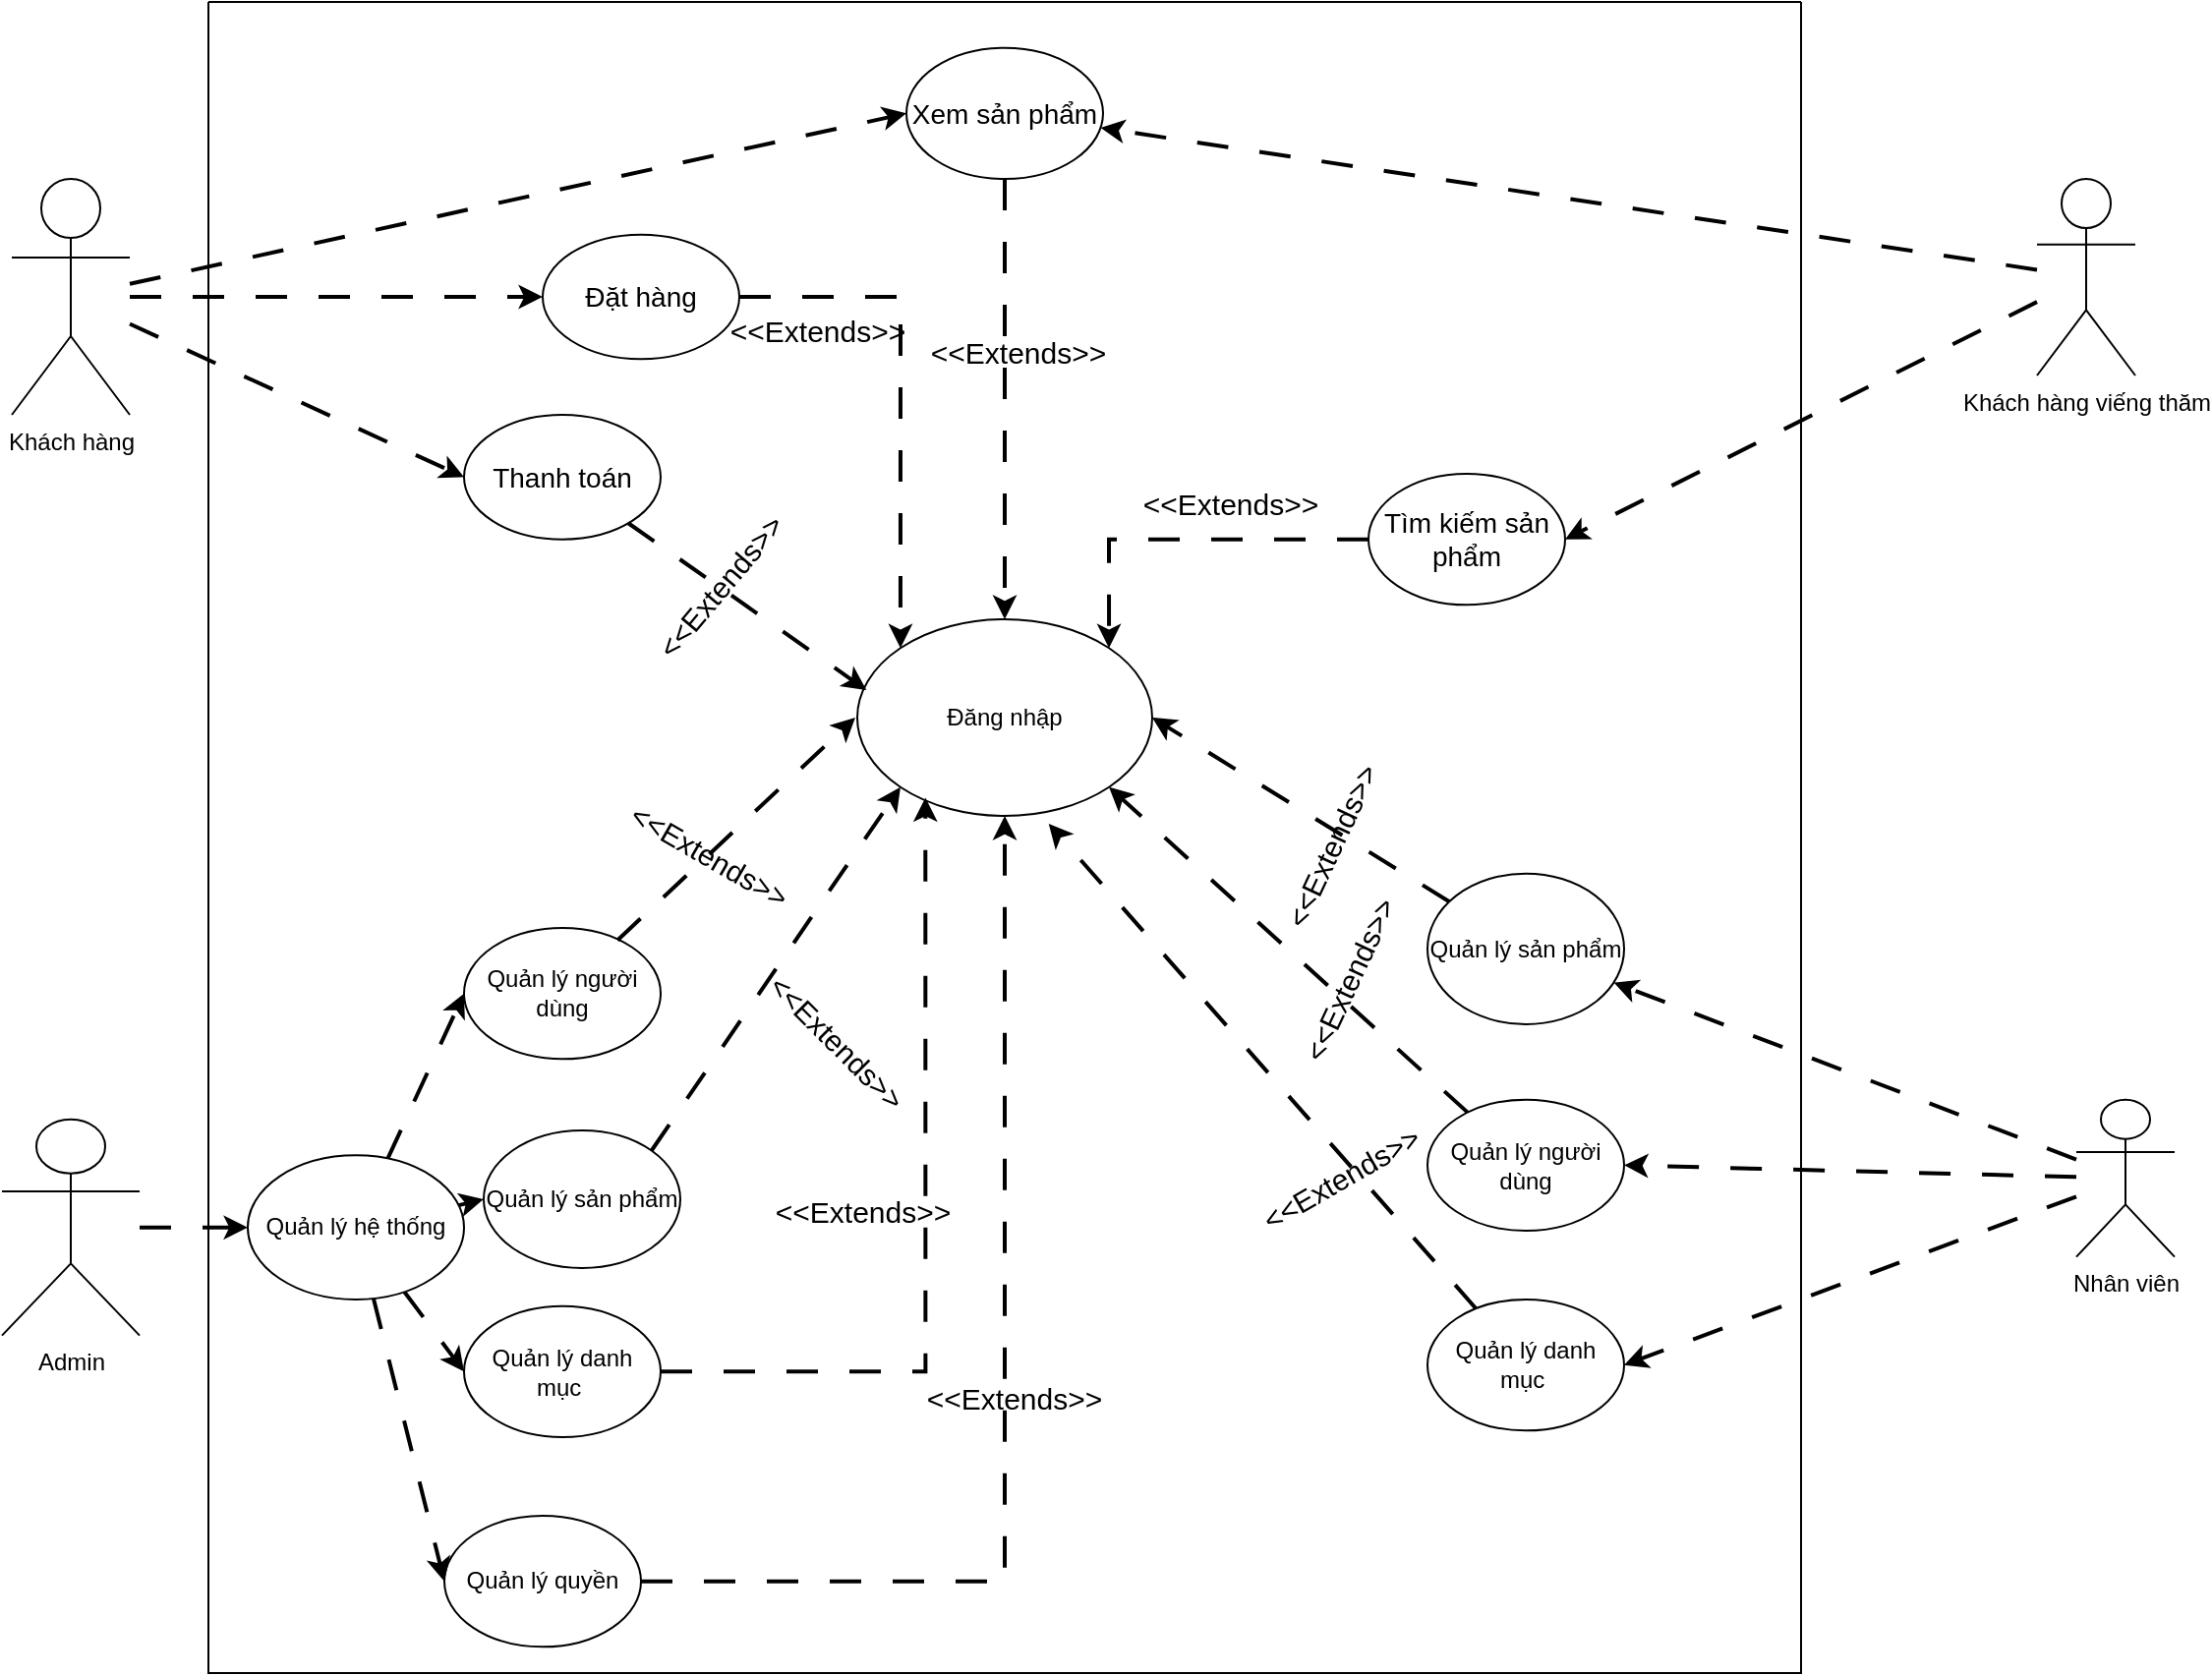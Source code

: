 <mxfile version="26.0.14">
  <diagram name="Trang-1" id="SwO-m5Rw8wf9U1Pacy3l">
    <mxGraphModel dx="1750" dy="928" grid="1" gridSize="10" guides="1" tooltips="1" connect="1" arrows="1" fold="1" page="1" pageScale="1" pageWidth="827" pageHeight="1169" math="0" shadow="0">
      <root>
        <mxCell id="0" />
        <mxCell id="1" parent="0" />
        <mxCell id="01_1tB0qzMDV8nujFLj0-36" style="rounded=0;orthogonalLoop=1;jettySize=auto;html=1;entryX=0;entryY=0.5;entryDx=0;entryDy=0;strokeWidth=2;dashed=1;dashPattern=8 8;" edge="1" parent="1" source="01_1tB0qzMDV8nujFLj0-2" target="01_1tB0qzMDV8nujFLj0-32">
          <mxGeometry relative="1" as="geometry" />
        </mxCell>
        <mxCell id="01_1tB0qzMDV8nujFLj0-2" value="Admin" style="shape=umlActor;verticalLabelPosition=bottom;verticalAlign=top;html=1;outlineConnect=0;" vertex="1" parent="1">
          <mxGeometry x="205" y="648.34" width="70" height="110" as="geometry" />
        </mxCell>
        <mxCell id="01_1tB0qzMDV8nujFLj0-23" style="rounded=0;orthogonalLoop=1;jettySize=auto;html=1;dashed=1;dashPattern=8 8;strokeWidth=2;" edge="1" parent="1" source="01_1tB0qzMDV8nujFLj0-15" target="01_1tB0qzMDV8nujFLj0-17">
          <mxGeometry relative="1" as="geometry" />
        </mxCell>
        <mxCell id="01_1tB0qzMDV8nujFLj0-34" style="rounded=0;orthogonalLoop=1;jettySize=auto;html=1;entryX=1;entryY=0.5;entryDx=0;entryDy=0;dashed=1;dashPattern=8 8;strokeWidth=2;" edge="1" parent="1" source="01_1tB0qzMDV8nujFLj0-15" target="01_1tB0qzMDV8nujFLj0-16">
          <mxGeometry relative="1" as="geometry" />
        </mxCell>
        <mxCell id="01_1tB0qzMDV8nujFLj0-35" style="rounded=0;orthogonalLoop=1;jettySize=auto;html=1;entryX=1;entryY=0.5;entryDx=0;entryDy=0;strokeWidth=2;dashed=1;dashPattern=8 8;" edge="1" parent="1" source="01_1tB0qzMDV8nujFLj0-15" target="01_1tB0qzMDV8nujFLj0-18">
          <mxGeometry relative="1" as="geometry" />
        </mxCell>
        <mxCell id="01_1tB0qzMDV8nujFLj0-15" value="Nhân viên" style="shape=umlActor;verticalLabelPosition=bottom;verticalAlign=top;html=1;outlineConnect=0;" vertex="1" parent="1">
          <mxGeometry x="1260" y="638.34" width="50" height="80" as="geometry" />
        </mxCell>
        <mxCell id="01_1tB0qzMDV8nujFLj0-72" style="rounded=0;orthogonalLoop=1;jettySize=auto;html=1;entryX=1;entryY=1;entryDx=0;entryDy=0;dashed=1;dashPattern=8 8;strokeWidth=2;" edge="1" parent="1" source="01_1tB0qzMDV8nujFLj0-16" target="01_1tB0qzMDV8nujFLj0-5">
          <mxGeometry relative="1" as="geometry" />
        </mxCell>
        <mxCell id="01_1tB0qzMDV8nujFLj0-16" value="Quản lý người dùng&lt;span style=&quot;color: rgba(0, 0, 0, 0); font-family: monospace; font-size: 0px; text-align: start; text-wrap-mode: nowrap;&quot;&gt;%3CmxGraphModel%3E%3Croot%3E%3CmxCell%20id%3D%220%22%2F%3E%3CmxCell%20id%3D%221%22%20parent%3D%220%22%2F%3E%3CmxCell%20id%3D%222%22%20value%3D%22%C4%90%C4%83ng%20nh%E1%BA%ADp%22%20style%3D%22ellipse%3BwhiteSpace%3Dwrap%3Bhtml%3D1%3B%22%20vertex%3D%221%22%20parent%3D%221%22%3E%3CmxGeometry%20x%3D%22385%22%20y%3D%22331.66%22%20width%3D%22100%22%20height%3D%2266.67%22%20as%3D%22geometry%22%2F%3E%3C%2FmxCell%3E%3C%2Froot%3E%3C%2FmxGraphModel%3E&lt;/span&gt;&lt;span style=&quot;color: rgba(0, 0, 0, 0); font-family: monospace; font-size: 0px; text-align: start; text-wrap-mode: nowrap;&quot;&gt;%3CmxGraphModel%3E%3Croot%3E%3CmxCell%20id%3D%220%22%2F%3E%3CmxCell%20id%3D%221%22%20parent%3D%220%22%2F%3E%3CmxCell%20id%3D%222%22%20value%3D%22%C4%90%C4%83ng%20nh%E1%BA%ADp%22%20style%3D%22ellipse%3BwhiteSpace%3Dwrap%3Bhtml%3D1%3B%22%20vertex%3D%221%22%20parent%3D%221%22%3E%3CmxGeometry%20x%3D%22385%22%20y%3D%22331.66%22%20width%3D%22100%22%20height%3D%2266.67%22%20as%3D%22geometry%22%2F%3E%3C%2FmxCell%3E%3C%2Froot%3E%3C%2FmxGraphModel%3E&lt;/span&gt;" style="ellipse;whiteSpace=wrap;html=1;" vertex="1" parent="1">
          <mxGeometry x="930" y="638.34" width="100" height="66.67" as="geometry" />
        </mxCell>
        <mxCell id="01_1tB0qzMDV8nujFLj0-68" style="rounded=0;orthogonalLoop=1;jettySize=auto;html=1;entryX=1;entryY=0.5;entryDx=0;entryDy=0;strokeWidth=2;dashed=1;dashPattern=8 8;" edge="1" parent="1" source="01_1tB0qzMDV8nujFLj0-17" target="01_1tB0qzMDV8nujFLj0-5">
          <mxGeometry relative="1" as="geometry" />
        </mxCell>
        <mxCell id="01_1tB0qzMDV8nujFLj0-17" value="Quản lý sản phẩm" style="ellipse;whiteSpace=wrap;html=1;" vertex="1" parent="1">
          <mxGeometry x="930" y="523.33" width="100" height="76.67" as="geometry" />
        </mxCell>
        <mxCell id="01_1tB0qzMDV8nujFLj0-18" value="Quản lý danh mục&amp;nbsp;" style="ellipse;whiteSpace=wrap;html=1;" vertex="1" parent="1">
          <mxGeometry x="930" y="740" width="100" height="66.67" as="geometry" />
        </mxCell>
        <mxCell id="01_1tB0qzMDV8nujFLj0-39" style="rounded=0;orthogonalLoop=1;jettySize=auto;html=1;entryX=0;entryY=0.5;entryDx=0;entryDy=0;dashed=1;dashPattern=8 8;strokeWidth=2;" edge="1" parent="1" source="01_1tB0qzMDV8nujFLj0-19" target="01_1tB0qzMDV8nujFLj0-38">
          <mxGeometry relative="1" as="geometry" />
        </mxCell>
        <mxCell id="01_1tB0qzMDV8nujFLj0-78" style="rounded=0;orthogonalLoop=1;jettySize=auto;html=1;entryX=0;entryY=0.5;entryDx=0;entryDy=0;dashed=1;dashPattern=8 8;strokeWidth=2;" edge="1" parent="1" source="01_1tB0qzMDV8nujFLj0-19" target="01_1tB0qzMDV8nujFLj0-77">
          <mxGeometry relative="1" as="geometry" />
        </mxCell>
        <mxCell id="01_1tB0qzMDV8nujFLj0-79" style="rounded=0;orthogonalLoop=1;jettySize=auto;html=1;entryX=0;entryY=0.5;entryDx=0;entryDy=0;dashed=1;dashPattern=8 8;strokeWidth=2;" edge="1" parent="1" source="01_1tB0qzMDV8nujFLj0-19" target="01_1tB0qzMDV8nujFLj0-28">
          <mxGeometry relative="1" as="geometry" />
        </mxCell>
        <mxCell id="01_1tB0qzMDV8nujFLj0-19" value="Khách hàng" style="shape=umlActor;verticalLabelPosition=bottom;verticalAlign=top;html=1;outlineConnect=0;" vertex="1" parent="1">
          <mxGeometry x="210" y="170" width="60" height="120" as="geometry" />
        </mxCell>
        <mxCell id="01_1tB0qzMDV8nujFLj0-29" style="rounded=0;orthogonalLoop=1;jettySize=auto;html=1;dashed=1;dashPattern=8 8;strokeWidth=2;" edge="1" parent="1" source="01_1tB0qzMDV8nujFLj0-26" target="01_1tB0qzMDV8nujFLj0-28">
          <mxGeometry relative="1" as="geometry" />
        </mxCell>
        <mxCell id="01_1tB0qzMDV8nujFLj0-31" style="rounded=0;orthogonalLoop=1;jettySize=auto;html=1;entryX=1;entryY=0.5;entryDx=0;entryDy=0;dashed=1;dashPattern=8 8;strokeWidth=2;" edge="1" parent="1" source="01_1tB0qzMDV8nujFLj0-26" target="01_1tB0qzMDV8nujFLj0-30">
          <mxGeometry relative="1" as="geometry" />
        </mxCell>
        <mxCell id="01_1tB0qzMDV8nujFLj0-26" value="Khách hàng viếng thăm" style="shape=umlActor;verticalLabelPosition=bottom;verticalAlign=top;html=1;outlineConnect=0;" vertex="1" parent="1">
          <mxGeometry x="1240" y="170" width="50" height="100" as="geometry" />
        </mxCell>
        <mxCell id="01_1tB0qzMDV8nujFLj0-45" value="&lt;font style=&quot;font-size: 15px;&quot;&gt;&amp;lt;&amp;lt;Extends&amp;gt;&amp;gt;&lt;/font&gt;" style="text;html=1;align=center;verticalAlign=middle;whiteSpace=wrap;rounded=0;rotation=30;" vertex="1" parent="1">
          <mxGeometry x="535" y="499.33" width="60" height="30" as="geometry" />
        </mxCell>
        <mxCell id="01_1tB0qzMDV8nujFLj0-51" value="" style="swimlane;startSize=0;" vertex="1" parent="1">
          <mxGeometry x="310" y="80" width="810" height="850" as="geometry" />
        </mxCell>
        <mxCell id="01_1tB0qzMDV8nujFLj0-5" value="Đăng nhập" style="ellipse;whiteSpace=wrap;html=1;" vertex="1" parent="01_1tB0qzMDV8nujFLj0-51">
          <mxGeometry x="330" y="314.0" width="150" height="100" as="geometry" />
        </mxCell>
        <mxCell id="01_1tB0qzMDV8nujFLj0-53" value="&lt;font style=&quot;font-size: 15px;&quot;&gt;&amp;lt;&amp;lt;Extends&amp;gt;&amp;gt;&lt;/font&gt;" style="text;html=1;align=center;verticalAlign=middle;whiteSpace=wrap;rounded=0;rotation=45;" vertex="1" parent="01_1tB0qzMDV8nujFLj0-51">
          <mxGeometry x="290" y="514" width="60" height="30" as="geometry" />
        </mxCell>
        <mxCell id="01_1tB0qzMDV8nujFLj0-52" style="rounded=0;orthogonalLoop=1;jettySize=auto;html=1;entryX=0;entryY=1;entryDx=0;entryDy=0;dashed=1;dashPattern=8 8;strokeWidth=2;exitX=1;exitY=0;exitDx=0;exitDy=0;" edge="1" parent="01_1tB0qzMDV8nujFLj0-51" source="01_1tB0qzMDV8nujFLj0-7" target="01_1tB0qzMDV8nujFLj0-5">
          <mxGeometry relative="1" as="geometry">
            <mxPoint x="280" y="570" as="sourcePoint" />
            <mxPoint x="416.41" y="483.33" as="targetPoint" />
          </mxGeometry>
        </mxCell>
        <mxCell id="01_1tB0qzMDV8nujFLj0-59" value="&lt;font style=&quot;font-size: 15px;&quot;&gt;&amp;lt;&amp;lt;Extends&amp;gt;&amp;gt;&lt;/font&gt;" style="text;html=1;align=center;verticalAlign=middle;whiteSpace=wrap;rounded=0;rotation=0;" vertex="1" parent="01_1tB0qzMDV8nujFLj0-51">
          <mxGeometry x="303" y="600" width="60" height="30" as="geometry" />
        </mxCell>
        <mxCell id="01_1tB0qzMDV8nujFLj0-66" style="edgeStyle=orthogonalEdgeStyle;rounded=0;orthogonalLoop=1;jettySize=auto;html=1;entryX=0.5;entryY=1;entryDx=0;entryDy=0;dashed=1;dashPattern=8 8;strokeWidth=2;" edge="1" parent="01_1tB0qzMDV8nujFLj0-51" source="01_1tB0qzMDV8nujFLj0-9" target="01_1tB0qzMDV8nujFLj0-5">
          <mxGeometry relative="1" as="geometry" />
        </mxCell>
        <mxCell id="01_1tB0qzMDV8nujFLj0-9" value="Quản lý quyền" style="ellipse;whiteSpace=wrap;html=1;" vertex="1" parent="01_1tB0qzMDV8nujFLj0-51">
          <mxGeometry x="120" y="770" width="100" height="66.67" as="geometry" />
        </mxCell>
        <mxCell id="01_1tB0qzMDV8nujFLj0-67" value="&lt;font style=&quot;font-size: 15px;&quot;&gt;&amp;lt;&amp;lt;Extends&amp;gt;&amp;gt;&lt;/font&gt;" style="text;html=1;align=center;verticalAlign=middle;whiteSpace=wrap;rounded=0;rotation=0;" vertex="1" parent="01_1tB0qzMDV8nujFLj0-51">
          <mxGeometry x="380" y="695" width="60" height="30" as="geometry" />
        </mxCell>
        <mxCell id="01_1tB0qzMDV8nujFLj0-69" value="&lt;font style=&quot;font-size: 15px;&quot;&gt;&amp;lt;&amp;lt;Extends&amp;gt;&amp;gt;&lt;/font&gt;" style="text;html=1;align=center;verticalAlign=middle;whiteSpace=wrap;rounded=0;rotation=-65;" vertex="1" parent="01_1tB0qzMDV8nujFLj0-51">
          <mxGeometry x="541" y="414" width="60" height="30" as="geometry" />
        </mxCell>
        <mxCell id="01_1tB0qzMDV8nujFLj0-75" value="&lt;font style=&quot;font-size: 15px;&quot;&gt;&amp;lt;&amp;lt;Extends&amp;gt;&amp;gt;&lt;/font&gt;" style="text;html=1;align=center;verticalAlign=middle;whiteSpace=wrap;rounded=0;rotation=-30;" vertex="1" parent="01_1tB0qzMDV8nujFLj0-51">
          <mxGeometry x="546" y="583" width="60" height="30" as="geometry" />
        </mxCell>
        <mxCell id="01_1tB0qzMDV8nujFLj0-32" value="Quản lý hệ thống" style="ellipse;whiteSpace=wrap;html=1;" vertex="1" parent="01_1tB0qzMDV8nujFLj0-51">
          <mxGeometry x="20" y="586.68" width="110" height="73.33" as="geometry" />
        </mxCell>
        <mxCell id="01_1tB0qzMDV8nujFLj0-43" style="rounded=0;orthogonalLoop=1;jettySize=auto;html=1;entryX=0;entryY=0.5;entryDx=0;entryDy=0;elbow=vertical;dashed=1;dashPattern=8 8;strokeWidth=2;" edge="1" parent="01_1tB0qzMDV8nujFLj0-51" source="01_1tB0qzMDV8nujFLj0-32" target="01_1tB0qzMDV8nujFLj0-9">
          <mxGeometry relative="1" as="geometry" />
        </mxCell>
        <mxCell id="01_1tB0qzMDV8nujFLj0-6" value="Quản lý người dùng&lt;span style=&quot;color: rgba(0, 0, 0, 0); font-family: monospace; font-size: 0px; text-align: start; text-wrap-mode: nowrap;&quot;&gt;%3CmxGraphModel%3E%3Croot%3E%3CmxCell%20id%3D%220%22%2F%3E%3CmxCell%20id%3D%221%22%20parent%3D%220%22%2F%3E%3CmxCell%20id%3D%222%22%20value%3D%22%C4%90%C4%83ng%20nh%E1%BA%ADp%22%20style%3D%22ellipse%3BwhiteSpace%3Dwrap%3Bhtml%3D1%3B%22%20vertex%3D%221%22%20parent%3D%221%22%3E%3CmxGeometry%20x%3D%22385%22%20y%3D%22331.66%22%20width%3D%22100%22%20height%3D%2266.67%22%20as%3D%22geometry%22%2F%3E%3C%2FmxCell%3E%3C%2Froot%3E%3C%2FmxGraphModel%3E&lt;/span&gt;&lt;span style=&quot;color: rgba(0, 0, 0, 0); font-family: monospace; font-size: 0px; text-align: start; text-wrap-mode: nowrap;&quot;&gt;%3CmxGraphModel%3E%3Croot%3E%3CmxCell%20id%3D%220%22%2F%3E%3CmxCell%20id%3D%221%22%20parent%3D%220%22%2F%3E%3CmxCell%20id%3D%222%22%20value%3D%22%C4%90%C4%83ng%20nh%E1%BA%ADp%22%20style%3D%22ellipse%3BwhiteSpace%3Dwrap%3Bhtml%3D1%3B%22%20vertex%3D%221%22%20parent%3D%221%22%3E%3CmxGeometry%20x%3D%22385%22%20y%3D%22331.66%22%20width%3D%22100%22%20height%3D%2266.67%22%20as%3D%22geometry%22%2F%3E%3C%2FmxCell%3E%3C%2Froot%3E%3C%2FmxGraphModel%3E&lt;/span&gt;" style="ellipse;whiteSpace=wrap;html=1;" vertex="1" parent="01_1tB0qzMDV8nujFLj0-51">
          <mxGeometry x="130" y="471.0" width="100" height="66.67" as="geometry" />
        </mxCell>
        <mxCell id="01_1tB0qzMDV8nujFLj0-40" style="rounded=0;orthogonalLoop=1;jettySize=auto;html=1;entryX=0;entryY=0.5;entryDx=0;entryDy=0;dashed=1;dashPattern=8 8;strokeWidth=2;" edge="1" parent="01_1tB0qzMDV8nujFLj0-51" source="01_1tB0qzMDV8nujFLj0-32" target="01_1tB0qzMDV8nujFLj0-6">
          <mxGeometry relative="1" as="geometry" />
        </mxCell>
        <mxCell id="01_1tB0qzMDV8nujFLj0-44" style="rounded=0;orthogonalLoop=1;jettySize=auto;html=1;entryX=0;entryY=0.5;entryDx=0;entryDy=0;dashed=1;dashPattern=8 8;strokeWidth=2;" edge="1" parent="01_1tB0qzMDV8nujFLj0-51">
          <mxGeometry relative="1" as="geometry">
            <mxPoint x="208.063" y="477.21" as="sourcePoint" />
            <mxPoint x="329" y="364" as="targetPoint" />
          </mxGeometry>
        </mxCell>
        <mxCell id="01_1tB0qzMDV8nujFLj0-7" value="Quản lý sản phẩm" style="ellipse;whiteSpace=wrap;html=1;" vertex="1" parent="01_1tB0qzMDV8nujFLj0-51">
          <mxGeometry x="140" y="574" width="100" height="70" as="geometry" />
        </mxCell>
        <mxCell id="01_1tB0qzMDV8nujFLj0-41" style="rounded=0;orthogonalLoop=1;jettySize=auto;html=1;entryX=0;entryY=0.5;entryDx=0;entryDy=0;strokeWidth=2;dashed=1;dashPattern=8 8;" edge="1" parent="01_1tB0qzMDV8nujFLj0-51" source="01_1tB0qzMDV8nujFLj0-32" target="01_1tB0qzMDV8nujFLj0-7">
          <mxGeometry relative="1" as="geometry" />
        </mxCell>
        <mxCell id="01_1tB0qzMDV8nujFLj0-8" value="Quản lý danh mục&amp;nbsp;" style="ellipse;whiteSpace=wrap;html=1;" vertex="1" parent="01_1tB0qzMDV8nujFLj0-51">
          <mxGeometry x="130" y="663.33" width="100" height="66.67" as="geometry" />
        </mxCell>
        <mxCell id="01_1tB0qzMDV8nujFLj0-42" style="rounded=0;orthogonalLoop=1;jettySize=auto;html=1;entryX=0;entryY=0.5;entryDx=0;entryDy=0;dashed=1;dashPattern=8 8;strokeWidth=2;" edge="1" parent="01_1tB0qzMDV8nujFLj0-51" source="01_1tB0qzMDV8nujFLj0-32" target="01_1tB0qzMDV8nujFLj0-8">
          <mxGeometry relative="1" as="geometry" />
        </mxCell>
        <mxCell id="01_1tB0qzMDV8nujFLj0-58" style="edgeStyle=orthogonalEdgeStyle;rounded=0;orthogonalLoop=1;jettySize=auto;html=1;entryX=0.231;entryY=0.907;entryDx=0;entryDy=0;entryPerimeter=0;dashed=1;dashPattern=8 8;strokeWidth=2;" edge="1" parent="01_1tB0qzMDV8nujFLj0-51" source="01_1tB0qzMDV8nujFLj0-8" target="01_1tB0qzMDV8nujFLj0-5">
          <mxGeometry relative="1" as="geometry" />
        </mxCell>
        <mxCell id="01_1tB0qzMDV8nujFLj0-86" style="edgeStyle=orthogonalEdgeStyle;rounded=0;orthogonalLoop=1;jettySize=auto;html=1;entryX=0;entryY=0;entryDx=0;entryDy=0;dashed=1;dashPattern=8 8;strokeWidth=2;" edge="1" parent="01_1tB0qzMDV8nujFLj0-51" source="01_1tB0qzMDV8nujFLj0-38" target="01_1tB0qzMDV8nujFLj0-5">
          <mxGeometry relative="1" as="geometry" />
        </mxCell>
        <mxCell id="01_1tB0qzMDV8nujFLj0-38" value="&lt;font style=&quot;font-size: 14px;&quot;&gt;Đặt hàng&lt;/font&gt;" style="ellipse;whiteSpace=wrap;html=1;" vertex="1" parent="01_1tB0qzMDV8nujFLj0-51">
          <mxGeometry x="170" y="118.33" width="100" height="63.33" as="geometry" />
        </mxCell>
        <mxCell id="01_1tB0qzMDV8nujFLj0-84" style="edgeStyle=orthogonalEdgeStyle;rounded=0;orthogonalLoop=1;jettySize=auto;html=1;entryX=1;entryY=0;entryDx=0;entryDy=0;dashed=1;dashPattern=8 8;strokeWidth=2;" edge="1" parent="01_1tB0qzMDV8nujFLj0-51" source="01_1tB0qzMDV8nujFLj0-30" target="01_1tB0qzMDV8nujFLj0-5">
          <mxGeometry relative="1" as="geometry" />
        </mxCell>
        <mxCell id="01_1tB0qzMDV8nujFLj0-30" value="&lt;font style=&quot;font-size: 14px;&quot;&gt;Tìm kiếm sản phẩm&lt;/font&gt;" style="ellipse;whiteSpace=wrap;html=1;" vertex="1" parent="01_1tB0qzMDV8nujFLj0-51">
          <mxGeometry x="590" y="240.0" width="100" height="66.67" as="geometry" />
        </mxCell>
        <mxCell id="01_1tB0qzMDV8nujFLj0-81" style="rounded=0;orthogonalLoop=1;jettySize=auto;html=1;entryX=0.5;entryY=0;entryDx=0;entryDy=0;dashed=1;dashPattern=8 8;strokeWidth=2;" edge="1" parent="01_1tB0qzMDV8nujFLj0-51" source="01_1tB0qzMDV8nujFLj0-28" target="01_1tB0qzMDV8nujFLj0-5">
          <mxGeometry relative="1" as="geometry" />
        </mxCell>
        <mxCell id="01_1tB0qzMDV8nujFLj0-28" value="&lt;font style=&quot;font-size: 14px;&quot;&gt;Xem sản phẩm&lt;/font&gt;" style="ellipse;whiteSpace=wrap;html=1;" vertex="1" parent="01_1tB0qzMDV8nujFLj0-51">
          <mxGeometry x="355" y="23.33" width="100" height="66.67" as="geometry" />
        </mxCell>
        <mxCell id="01_1tB0qzMDV8nujFLj0-77" value="&lt;font style=&quot;font-size: 14px;&quot;&gt;Thanh toán&lt;/font&gt;" style="ellipse;whiteSpace=wrap;html=1;" vertex="1" parent="01_1tB0qzMDV8nujFLj0-51">
          <mxGeometry x="130" y="210" width="100" height="63.33" as="geometry" />
        </mxCell>
        <mxCell id="01_1tB0qzMDV8nujFLj0-82" value="&lt;font style=&quot;font-size: 15px;&quot;&gt;&amp;lt;&amp;lt;Extends&amp;gt;&amp;gt;&lt;/font&gt;" style="text;html=1;align=center;verticalAlign=middle;whiteSpace=wrap;rounded=0;rotation=0;" vertex="1" parent="01_1tB0qzMDV8nujFLj0-51">
          <mxGeometry x="382" y="163" width="60" height="30" as="geometry" />
        </mxCell>
        <mxCell id="01_1tB0qzMDV8nujFLj0-85" value="&lt;font style=&quot;font-size: 15px;&quot;&gt;&amp;lt;&amp;lt;Extends&amp;gt;&amp;gt;&lt;/font&gt;" style="text;html=1;align=center;verticalAlign=middle;whiteSpace=wrap;rounded=0;rotation=0;" vertex="1" parent="01_1tB0qzMDV8nujFLj0-51">
          <mxGeometry x="490" y="240" width="60" height="30" as="geometry" />
        </mxCell>
        <mxCell id="01_1tB0qzMDV8nujFLj0-87" value="&lt;font style=&quot;font-size: 15px;&quot;&gt;&amp;lt;&amp;lt;Extends&amp;gt;&amp;gt;&lt;/font&gt;" style="text;html=1;align=center;verticalAlign=middle;whiteSpace=wrap;rounded=0;rotation=0;" vertex="1" parent="01_1tB0qzMDV8nujFLj0-51">
          <mxGeometry x="280" y="151.66" width="60" height="30" as="geometry" />
        </mxCell>
        <mxCell id="01_1tB0qzMDV8nujFLj0-88" style="rounded=0;orthogonalLoop=1;jettySize=auto;html=1;entryX=0.031;entryY=0.36;entryDx=0;entryDy=0;entryPerimeter=0;dashed=1;dashPattern=8 8;strokeWidth=2;" edge="1" parent="01_1tB0qzMDV8nujFLj0-51" source="01_1tB0qzMDV8nujFLj0-77" target="01_1tB0qzMDV8nujFLj0-5">
          <mxGeometry relative="1" as="geometry" />
        </mxCell>
        <mxCell id="01_1tB0qzMDV8nujFLj0-90" value="&lt;font style=&quot;font-size: 15px;&quot;&gt;&amp;lt;&amp;lt;Extends&amp;gt;&amp;gt;&lt;/font&gt;" style="text;html=1;align=center;verticalAlign=middle;whiteSpace=wrap;rounded=0;rotation=-50;" vertex="1" parent="01_1tB0qzMDV8nujFLj0-51">
          <mxGeometry x="230" y="281.67" width="60" height="30" as="geometry" />
        </mxCell>
        <mxCell id="01_1tB0qzMDV8nujFLj0-73" value="&lt;font style=&quot;font-size: 15px;&quot;&gt;&amp;lt;&amp;lt;Extends&amp;gt;&amp;gt;&lt;/font&gt;" style="text;html=1;align=center;verticalAlign=middle;whiteSpace=wrap;rounded=0;rotation=-65;" vertex="1" parent="1">
          <mxGeometry x="860" y="562" width="60" height="30" as="geometry" />
        </mxCell>
        <mxCell id="01_1tB0qzMDV8nujFLj0-74" style="rounded=0;orthogonalLoop=1;jettySize=auto;html=1;entryX=0.649;entryY=1.04;entryDx=0;entryDy=0;entryPerimeter=0;dashed=1;dashPattern=8 8;strokeWidth=2;" edge="1" parent="1" source="01_1tB0qzMDV8nujFLj0-18" target="01_1tB0qzMDV8nujFLj0-5">
          <mxGeometry relative="1" as="geometry" />
        </mxCell>
      </root>
    </mxGraphModel>
  </diagram>
</mxfile>
